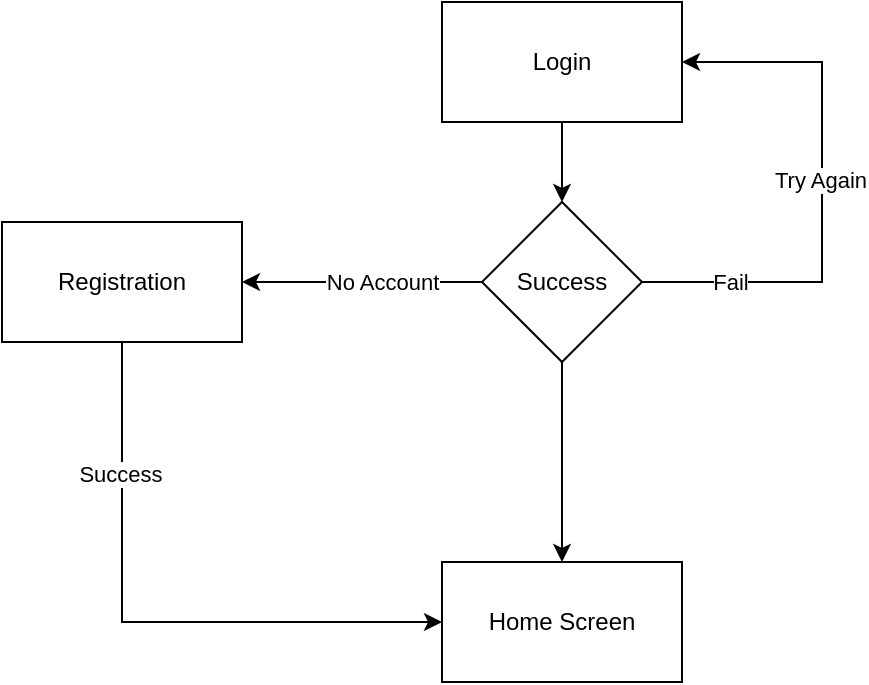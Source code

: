 <mxfile version="26.2.2">
  <diagram name="Page-1" id="2ktIEbyDi7EM9VHLP-Pl">
    <mxGraphModel dx="1556" dy="855" grid="1" gridSize="10" guides="1" tooltips="1" connect="1" arrows="1" fold="1" page="1" pageScale="1" pageWidth="850" pageHeight="1100" math="0" shadow="0">
      <root>
        <mxCell id="0" />
        <mxCell id="1" parent="0" />
        <mxCell id="9P8Fp_5M-LNfbwDmpt04-5" style="edgeStyle=orthogonalEdgeStyle;rounded=0;orthogonalLoop=1;jettySize=auto;html=1;exitX=0.5;exitY=1;exitDx=0;exitDy=0;entryX=0.5;entryY=0;entryDx=0;entryDy=0;" parent="1" source="9P8Fp_5M-LNfbwDmpt04-1" target="9P8Fp_5M-LNfbwDmpt04-3" edge="1">
          <mxGeometry relative="1" as="geometry" />
        </mxCell>
        <mxCell id="9P8Fp_5M-LNfbwDmpt04-1" value="Login" style="rounded=0;whiteSpace=wrap;html=1;" parent="1" vertex="1">
          <mxGeometry x="380" y="80" width="120" height="60" as="geometry" />
        </mxCell>
        <mxCell id="9P8Fp_5M-LNfbwDmpt04-6" style="edgeStyle=orthogonalEdgeStyle;rounded=0;orthogonalLoop=1;jettySize=auto;html=1;exitX=1;exitY=0.5;exitDx=0;exitDy=0;entryX=1;entryY=0.5;entryDx=0;entryDy=0;" parent="1" source="9P8Fp_5M-LNfbwDmpt04-3" target="9P8Fp_5M-LNfbwDmpt04-1" edge="1">
          <mxGeometry relative="1" as="geometry">
            <Array as="points">
              <mxPoint x="570" y="220" />
              <mxPoint x="570" y="110" />
            </Array>
          </mxGeometry>
        </mxCell>
        <mxCell id="9P8Fp_5M-LNfbwDmpt04-10" value="Try Again" style="edgeLabel;html=1;align=center;verticalAlign=middle;resizable=0;points=[];" parent="9P8Fp_5M-LNfbwDmpt04-6" vertex="1" connectable="0">
          <mxGeometry x="0.049" y="1" relative="1" as="geometry">
            <mxPoint as="offset" />
          </mxGeometry>
        </mxCell>
        <mxCell id="9P8Fp_5M-LNfbwDmpt04-11" value="Fail" style="edgeLabel;html=1;align=center;verticalAlign=middle;resizable=0;points=[];" parent="9P8Fp_5M-LNfbwDmpt04-6" vertex="1" connectable="0">
          <mxGeometry x="-0.678" relative="1" as="geometry">
            <mxPoint as="offset" />
          </mxGeometry>
        </mxCell>
        <mxCell id="9P8Fp_5M-LNfbwDmpt04-9" style="edgeStyle=orthogonalEdgeStyle;rounded=0;orthogonalLoop=1;jettySize=auto;html=1;exitX=0.5;exitY=1;exitDx=0;exitDy=0;entryX=0.5;entryY=0;entryDx=0;entryDy=0;" parent="1" source="9P8Fp_5M-LNfbwDmpt04-3" target="9P8Fp_5M-LNfbwDmpt04-8" edge="1">
          <mxGeometry relative="1" as="geometry" />
        </mxCell>
        <mxCell id="9P8Fp_5M-LNfbwDmpt04-12" style="edgeStyle=orthogonalEdgeStyle;rounded=0;orthogonalLoop=1;jettySize=auto;html=1;exitX=0;exitY=0.5;exitDx=0;exitDy=0;" parent="1" source="9P8Fp_5M-LNfbwDmpt04-3" target="9P8Fp_5M-LNfbwDmpt04-13" edge="1">
          <mxGeometry relative="1" as="geometry">
            <mxPoint x="270" y="220" as="targetPoint" />
          </mxGeometry>
        </mxCell>
        <mxCell id="9P8Fp_5M-LNfbwDmpt04-15" value="No Account" style="edgeLabel;html=1;align=center;verticalAlign=middle;resizable=0;points=[];" parent="9P8Fp_5M-LNfbwDmpt04-12" vertex="1" connectable="0">
          <mxGeometry x="-0.31" y="-1" relative="1" as="geometry">
            <mxPoint x="-9" y="1" as="offset" />
          </mxGeometry>
        </mxCell>
        <mxCell id="9P8Fp_5M-LNfbwDmpt04-3" value="Success" style="rhombus;whiteSpace=wrap;html=1;" parent="1" vertex="1">
          <mxGeometry x="400" y="180" width="80" height="80" as="geometry" />
        </mxCell>
        <mxCell id="9P8Fp_5M-LNfbwDmpt04-8" value="Home Screen" style="rounded=0;whiteSpace=wrap;html=1;" parent="1" vertex="1">
          <mxGeometry x="380" y="360" width="120" height="60" as="geometry" />
        </mxCell>
        <mxCell id="9P8Fp_5M-LNfbwDmpt04-14" style="edgeStyle=orthogonalEdgeStyle;rounded=0;orthogonalLoop=1;jettySize=auto;html=1;exitX=0.5;exitY=1;exitDx=0;exitDy=0;entryX=0;entryY=0.5;entryDx=0;entryDy=0;" parent="1" source="9P8Fp_5M-LNfbwDmpt04-13" target="9P8Fp_5M-LNfbwDmpt04-8" edge="1">
          <mxGeometry relative="1" as="geometry" />
        </mxCell>
        <mxCell id="9P8Fp_5M-LNfbwDmpt04-16" value="Success" style="edgeLabel;html=1;align=center;verticalAlign=middle;resizable=0;points=[];" parent="9P8Fp_5M-LNfbwDmpt04-14" vertex="1" connectable="0">
          <mxGeometry x="-0.564" y="-1" relative="1" as="geometry">
            <mxPoint as="offset" />
          </mxGeometry>
        </mxCell>
        <mxCell id="9P8Fp_5M-LNfbwDmpt04-13" value="Registration" style="rounded=0;whiteSpace=wrap;html=1;" parent="1" vertex="1">
          <mxGeometry x="160" y="190" width="120" height="60" as="geometry" />
        </mxCell>
      </root>
    </mxGraphModel>
  </diagram>
</mxfile>
